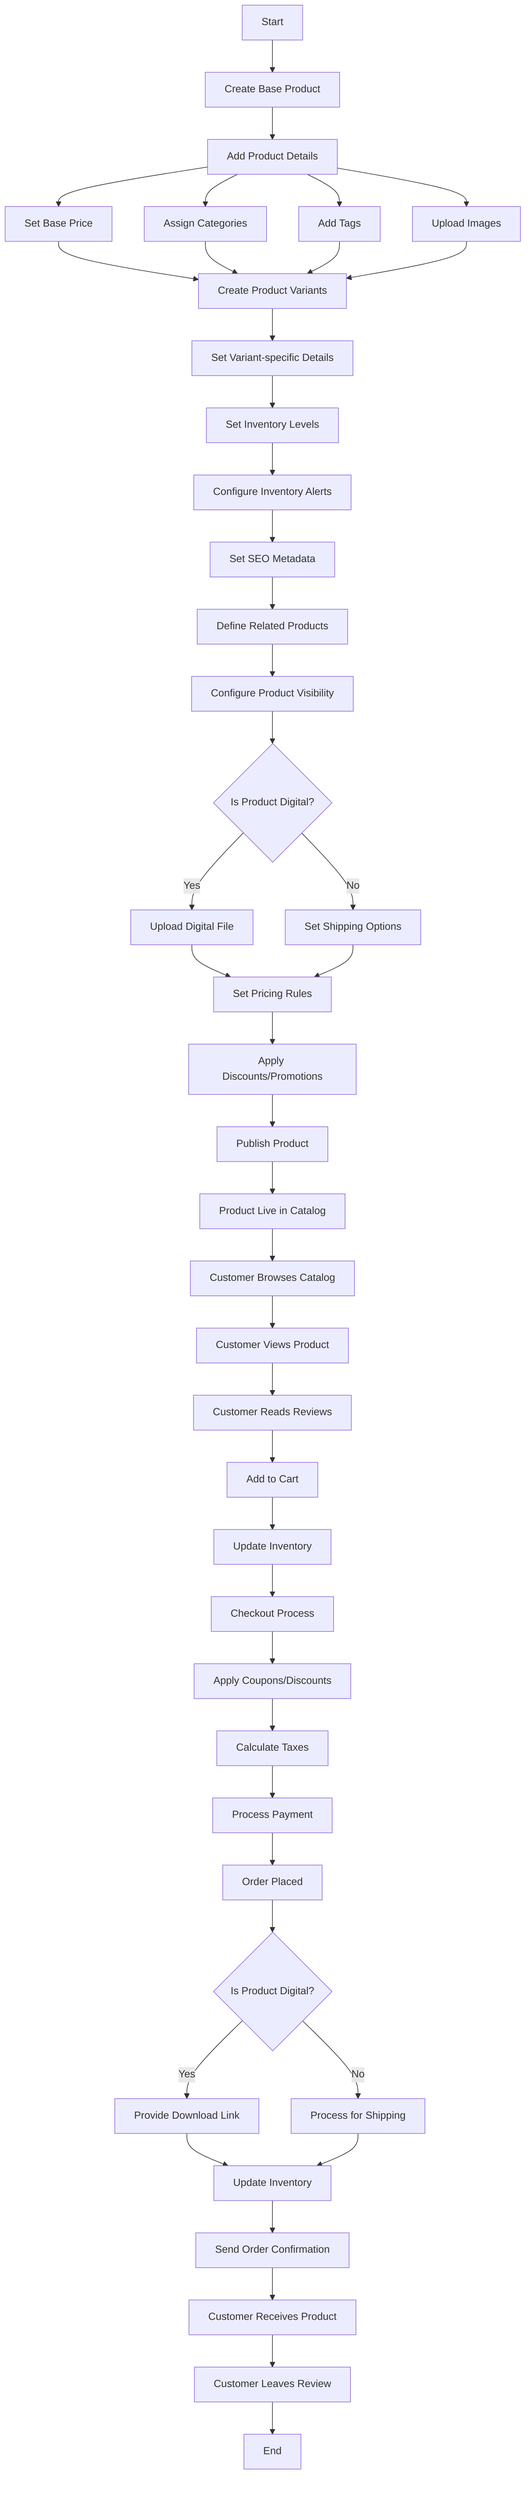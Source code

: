 graph TD
    A[Start] --> B[Create Base Product]
    B --> C[Add Product Details]
    C --> D[Set Base Price]
    C --> E[Assign Categories]
    C --> F[Add Tags]
    C --> G[Upload Images]
    D & E & F & G --> H[Create Product Variants]
    H --> I[Set Variant-specific Details]
    I --> J[Set Inventory Levels]
    J --> K[Configure Inventory Alerts]
    K --> L[Set SEO Metadata]
    L --> M[Define Related Products]
    M --> N[Configure Product Visibility]
    N --> O{Is Product Digital?}
    O -->|Yes| P[Upload Digital File]
    O -->|No| Q[Set Shipping Options]
    P & Q --> R[Set Pricing Rules]
    R --> S[Apply Discounts/Promotions]
    S --> T[Publish Product]
    T --> U[Product Live in Catalog]
    U --> V[Customer Browses Catalog]
    V --> W[Customer Views Product]
    W --> X[Customer Reads Reviews]
    X --> Y[Add to Cart]
    Y --> Z[Update Inventory]
    Z --> AA[Checkout Process]
    AA --> AB[Apply Coupons/Discounts]
    AB --> AC[Calculate Taxes]
    AC --> AD[Process Payment]
    AD --> AE[Order Placed]
    AE --> AF{Is Product Digital?}
    AF -->|Yes| AG[Provide Download Link]
    AF -->|No| AH[Process for Shipping]
    AG & AH --> AI[Update Inventory]
    AI --> AJ[Send Order Confirmation]
    AJ --> AK[Customer Receives Product]
    AK --> AL[Customer Leaves Review]
    AL --> AM[End]
